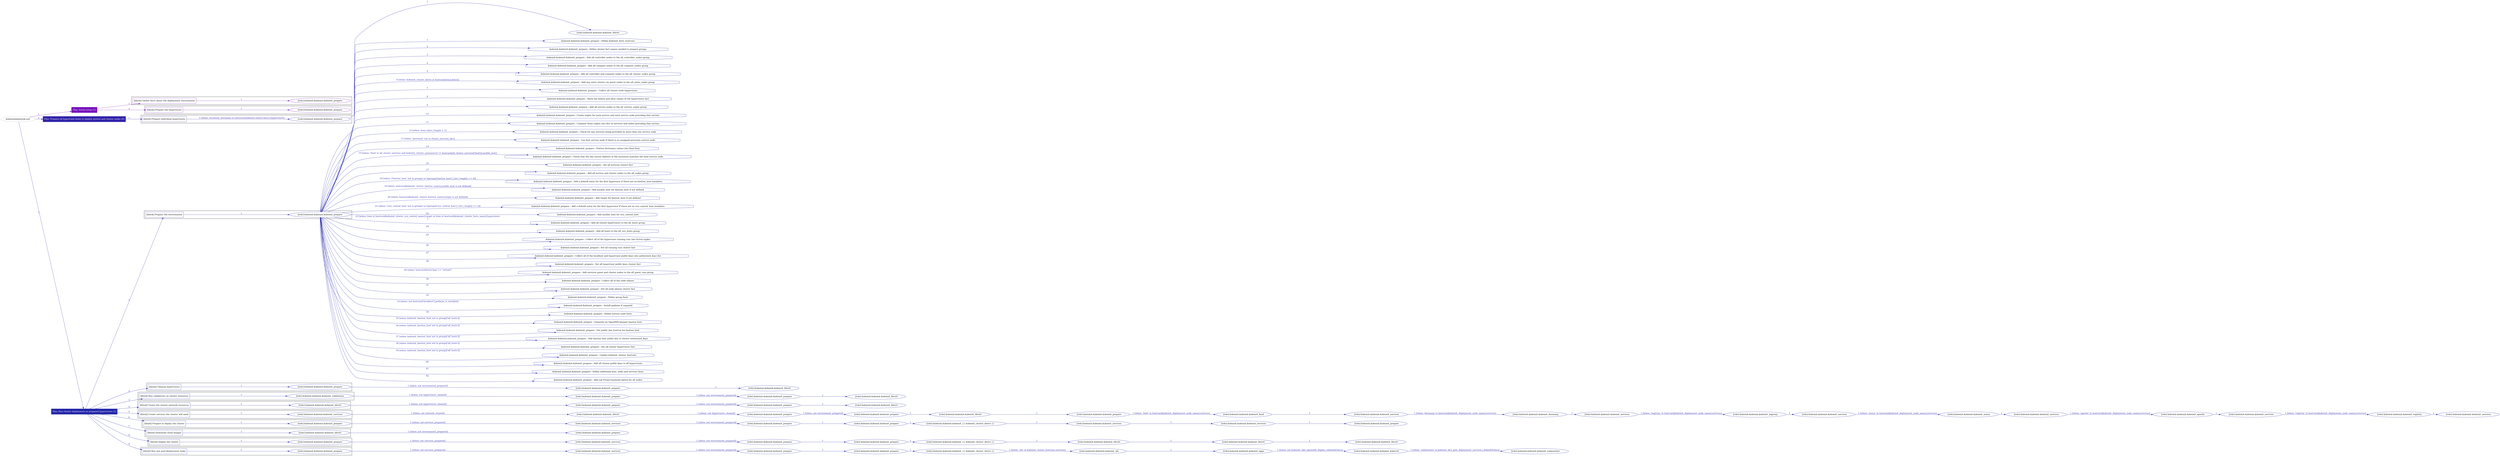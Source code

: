 digraph {
	graph [concentrate=true ordering=in rankdir=LR ratio=fill]
	edge [esep=5 sep=10]
	"kubeinit/playbook.yml" [id=root_node style=dotted]
	play_1319a808 [label="Play: Initial setup (1)" color="#7612ba" fontcolor="#ffffff" id=play_1319a808 shape=box style=filled tooltip=localhost]
	"kubeinit/playbook.yml" -> play_1319a808 [label="1 " color="#7612ba" fontcolor="#7612ba" id=edge_7b7fb2e8 labeltooltip="1 " tooltip="1 "]
	subgraph "kubeinit.kubeinit.kubeinit_prepare" {
		role_8071cbb7 [label="[role] kubeinit.kubeinit.kubeinit_prepare" color="#7612ba" id=role_8071cbb7 tooltip="kubeinit.kubeinit.kubeinit_prepare"]
	}
	subgraph "kubeinit.kubeinit.kubeinit_prepare" {
		role_ae1e32cd [label="[role] kubeinit.kubeinit.kubeinit_prepare" color="#7612ba" id=role_ae1e32cd tooltip="kubeinit.kubeinit.kubeinit_prepare"]
	}
	subgraph "Play: Initial setup (1)" {
		play_1319a808 -> block_1ba1b9a1 [label=1 color="#7612ba" fontcolor="#7612ba" id=edge_fba1a513 labeltooltip=1 tooltip=1]
		subgraph cluster_block_1ba1b9a1 {
			block_1ba1b9a1 [label="[block] Gather facts about the deployment environment" color="#7612ba" id=block_1ba1b9a1 labeltooltip="Gather facts about the deployment environment" shape=box tooltip="Gather facts about the deployment environment"]
			block_1ba1b9a1 -> role_8071cbb7 [label="1 " color="#7612ba" fontcolor="#7612ba" id=edge_543e4482 labeltooltip="1 " tooltip="1 "]
		}
		play_1319a808 -> block_7ef0c740 [label=2 color="#7612ba" fontcolor="#7612ba" id=edge_1bf41d21 labeltooltip=2 tooltip=2]
		subgraph cluster_block_7ef0c740 {
			block_7ef0c740 [label="[block] Prepare the hypervisors" color="#7612ba" id=block_7ef0c740 labeltooltip="Prepare the hypervisors" shape=box tooltip="Prepare the hypervisors"]
			block_7ef0c740 -> role_ae1e32cd [label="1 " color="#7612ba" fontcolor="#7612ba" id=edge_ebbe3a14 labeltooltip="1 " tooltip="1 "]
		}
	}
	play_2a47ecbc [label="Play: Prepare all hypervisor hosts to deploy service and cluster nodes (0)" color="#3022a9" fontcolor="#ffffff" id=play_2a47ecbc shape=box style=filled tooltip="Play: Prepare all hypervisor hosts to deploy service and cluster nodes (0)"]
	"kubeinit/playbook.yml" -> play_2a47ecbc [label="2 " color="#3022a9" fontcolor="#3022a9" id=edge_09def7c5 labeltooltip="2 " tooltip="2 "]
	subgraph "kubeinit.kubeinit.kubeinit_libvirt" {
		role_37c70c44 [label="[role] kubeinit.kubeinit.kubeinit_libvirt" color="#3022a9" id=role_37c70c44 tooltip="kubeinit.kubeinit.kubeinit_libvirt"]
	}
	subgraph "kubeinit.kubeinit.kubeinit_prepare" {
		role_19bdedc8 [label="[role] kubeinit.kubeinit.kubeinit_prepare" color="#3022a9" id=role_19bdedc8 tooltip="kubeinit.kubeinit.kubeinit_prepare"]
		role_19bdedc8 -> role_37c70c44 [label="1 " color="#3022a9" fontcolor="#3022a9" id=edge_b5334ad0 labeltooltip="1 " tooltip="1 "]
	}
	subgraph "Play: Prepare all hypervisor hosts to deploy service and cluster nodes (0)" {
		play_2a47ecbc -> block_ad4d5391 [label=1 color="#3022a9" fontcolor="#3022a9" id=edge_38ee421b labeltooltip=1 tooltip=1]
		subgraph cluster_block_ad4d5391 {
			block_ad4d5391 [label="[block] Prepare individual hypervisors" color="#3022a9" id=block_ad4d5391 labeltooltip="Prepare individual hypervisors" shape=box tooltip="Prepare individual hypervisors"]
			block_ad4d5391 -> role_19bdedc8 [label="1 [when: inventory_hostname in hostvars['kubeinit-cluster-facts'].hypervisors]" color="#3022a9" fontcolor="#3022a9" id=edge_6582ef78 labeltooltip="1 [when: inventory_hostname in hostvars['kubeinit-cluster-facts'].hypervisors]" tooltip="1 [when: inventory_hostname in hostvars['kubeinit-cluster-facts'].hypervisors]"]
		}
	}
	play_011a7e9c [label="Play: Run cluster deployment on prepared hypervisors (1)" color="#2327a9" fontcolor="#ffffff" id=play_011a7e9c shape=box style=filled tooltip=localhost]
	"kubeinit/playbook.yml" -> play_011a7e9c [label="3 " color="#2327a9" fontcolor="#2327a9" id=edge_b83847ee labeltooltip="3 " tooltip="3 "]
	subgraph "kubeinit.kubeinit.kubeinit_prepare" {
		role_57f2b332 [label="[role] kubeinit.kubeinit.kubeinit_prepare" color="#2327a9" id=role_57f2b332 tooltip="kubeinit.kubeinit.kubeinit_prepare"]
		task_b81a678d [label="kubeinit.kubeinit.kubeinit_prepare : Define kubeinit_facts_hostvars" color="#2327a9" id=task_b81a678d shape=octagon tooltip="kubeinit.kubeinit.kubeinit_prepare : Define kubeinit_facts_hostvars"]
		role_57f2b332 -> task_b81a678d [label="1 " color="#2327a9" fontcolor="#2327a9" id=edge_bea1973e labeltooltip="1 " tooltip="1 "]
		task_ff8a5462 [label="kubeinit.kubeinit.kubeinit_prepare : Define cluster fact names needed to prepare groups" color="#2327a9" id=task_ff8a5462 shape=octagon tooltip="kubeinit.kubeinit.kubeinit_prepare : Define cluster fact names needed to prepare groups"]
		role_57f2b332 -> task_ff8a5462 [label="2 " color="#2327a9" fontcolor="#2327a9" id=edge_cbf5b6ea labeltooltip="2 " tooltip="2 "]
		task_27872b46 [label="kubeinit.kubeinit.kubeinit_prepare : Add all controller nodes to the all_controller_nodes group" color="#2327a9" id=task_27872b46 shape=octagon tooltip="kubeinit.kubeinit.kubeinit_prepare : Add all controller nodes to the all_controller_nodes group"]
		role_57f2b332 -> task_27872b46 [label="3 " color="#2327a9" fontcolor="#2327a9" id=edge_91011a1b labeltooltip="3 " tooltip="3 "]
		task_9dd3e382 [label="kubeinit.kubeinit.kubeinit_prepare : Add all compute nodes to the all_compute_nodes group" color="#2327a9" id=task_9dd3e382 shape=octagon tooltip="kubeinit.kubeinit.kubeinit_prepare : Add all compute nodes to the all_compute_nodes group"]
		role_57f2b332 -> task_9dd3e382 [label="4 " color="#2327a9" fontcolor="#2327a9" id=edge_55b90600 labeltooltip="4 " tooltip="4 "]
		task_8047e617 [label="kubeinit.kubeinit.kubeinit_prepare : Add all controller and compute nodes to the all_cluster_nodes group" color="#2327a9" id=task_8047e617 shape=octagon tooltip="kubeinit.kubeinit.kubeinit_prepare : Add all controller and compute nodes to the all_cluster_nodes group"]
		role_57f2b332 -> task_8047e617 [label="5 " color="#2327a9" fontcolor="#2327a9" id=edge_5cb3e333 labeltooltip="5 " tooltip="5 "]
		task_f2bb9814 [label="kubeinit.kubeinit.kubeinit_prepare : Add any extra cluster vm guest nodes to the all_extra_nodes group" color="#2327a9" id=task_f2bb9814 shape=octagon tooltip="kubeinit.kubeinit.kubeinit_prepare : Add any extra cluster vm guest nodes to the all_extra_nodes group"]
		role_57f2b332 -> task_f2bb9814 [label="6 [when: kubeinit_cluster_distro in hostvars[item].distro]" color="#2327a9" fontcolor="#2327a9" id=edge_13913c00 labeltooltip="6 [when: kubeinit_cluster_distro in hostvars[item].distro]" tooltip="6 [when: kubeinit_cluster_distro in hostvars[item].distro]"]
		task_e1fc7e3e [label="kubeinit.kubeinit.kubeinit_prepare : Collect all cluster node hypervisors" color="#2327a9" id=task_e1fc7e3e shape=octagon tooltip="kubeinit.kubeinit.kubeinit_prepare : Collect all cluster node hypervisors"]
		role_57f2b332 -> task_e1fc7e3e [label="7 " color="#2327a9" fontcolor="#2327a9" id=edge_8a5b83e2 labeltooltip="7 " tooltip="7 "]
		task_18e83b93 [label="kubeinit.kubeinit.kubeinit_prepare : Show the before and after values of the hypervisors fact" color="#2327a9" id=task_18e83b93 shape=octagon tooltip="kubeinit.kubeinit.kubeinit_prepare : Show the before and after values of the hypervisors fact"]
		role_57f2b332 -> task_18e83b93 [label="8 " color="#2327a9" fontcolor="#2327a9" id=edge_5df072c9 labeltooltip="8 " tooltip="8 "]
		task_2cd29b33 [label="kubeinit.kubeinit.kubeinit_prepare : Add all service nodes to the all_service_nodes group" color="#2327a9" id=task_2cd29b33 shape=octagon tooltip="kubeinit.kubeinit.kubeinit_prepare : Add all service nodes to the all_service_nodes group"]
		role_57f2b332 -> task_2cd29b33 [label="9 " color="#2327a9" fontcolor="#2327a9" id=edge_1592695a labeltooltip="9 " tooltip="9 "]
		task_a9d34508 [label="kubeinit.kubeinit.kubeinit_prepare : Create tuples for each service and each service node providing that service" color="#2327a9" id=task_a9d34508 shape=octagon tooltip="kubeinit.kubeinit.kubeinit_prepare : Create tuples for each service and each service node providing that service"]
		role_57f2b332 -> task_a9d34508 [label="10 " color="#2327a9" fontcolor="#2327a9" id=edge_86be12c9 labeltooltip="10 " tooltip="10 "]
		task_24513499 [label="kubeinit.kubeinit.kubeinit_prepare : Combine those tuples into dict of services and nodes providing that service" color="#2327a9" id=task_24513499 shape=octagon tooltip="kubeinit.kubeinit.kubeinit_prepare : Combine those tuples into dict of services and nodes providing that service"]
		role_57f2b332 -> task_24513499 [label="11 " color="#2327a9" fontcolor="#2327a9" id=edge_c60589b3 labeltooltip="11 " tooltip="11 "]
		task_c7296b2a [label="kubeinit.kubeinit.kubeinit_prepare : Check for any services being provided on more than one service node" color="#2327a9" id=task_c7296b2a shape=octagon tooltip="kubeinit.kubeinit.kubeinit_prepare : Check for any services being provided on more than one service node"]
		role_57f2b332 -> task_c7296b2a [label="12 [when: item.value | length > 1]" color="#2327a9" fontcolor="#2327a9" id=edge_60d00b76 labeltooltip="12 [when: item.value | length > 1]" tooltip="12 [when: item.value | length > 1]"]
		task_cd66b910 [label="kubeinit.kubeinit.kubeinit_prepare : Use first service node if there is no assigned provision service node" color="#2327a9" id=task_cd66b910 shape=octagon tooltip="kubeinit.kubeinit.kubeinit_prepare : Use first service node if there is no assigned provision service node"]
		role_57f2b332 -> task_cd66b910 [label="13 [when: 'provision' not in cluster_services_dict]" color="#2327a9" fontcolor="#2327a9" id=edge_65595b5e labeltooltip="13 [when: 'provision' not in cluster_services_dict]" tooltip="13 [when: 'provision' not in cluster_services_dict]"]
		task_0e0e7c82 [label="kubeinit.kubeinit.kubeinit_prepare : Flatten dictionary values into final form" color="#2327a9" id=task_0e0e7c82 shape=octagon tooltip="kubeinit.kubeinit.kubeinit_prepare : Flatten dictionary values into final form"]
		role_57f2b332 -> task_0e0e7c82 [label="14 " color="#2327a9" fontcolor="#2327a9" id=edge_6d00815d labeltooltip="14 " tooltip="14 "]
		task_f2735175 [label="kubeinit.kubeinit.kubeinit_prepare : Check that the dns server address in the inventory matches the bind service node" color="#2327a9" id=task_f2735175 shape=octagon tooltip="kubeinit.kubeinit.kubeinit_prepare : Check that the dns server address in the inventory matches the bind service node"]
		role_57f2b332 -> task_f2735175 [label="15 [when: 'bind' in all_cluster_services and kubeinit_cluster_nameserver != hostvars[all_cluster_services['bind']].ansible_host]" color="#2327a9" fontcolor="#2327a9" id=edge_d91a26fa labeltooltip="15 [when: 'bind' in all_cluster_services and kubeinit_cluster_nameserver != hostvars[all_cluster_services['bind']].ansible_host]" tooltip="15 [when: 'bind' in all_cluster_services and kubeinit_cluster_nameserver != hostvars[all_cluster_services['bind']].ansible_host]"]
		task_a292c6e2 [label="kubeinit.kubeinit.kubeinit_prepare : Set all services cluster fact" color="#2327a9" id=task_a292c6e2 shape=octagon tooltip="kubeinit.kubeinit.kubeinit_prepare : Set all services cluster fact"]
		role_57f2b332 -> task_a292c6e2 [label="16 " color="#2327a9" fontcolor="#2327a9" id=edge_4e8a6b1f labeltooltip="16 " tooltip="16 "]
		task_cabe627d [label="kubeinit.kubeinit.kubeinit_prepare : Add all service and cluster nodes to the all_nodes group" color="#2327a9" id=task_cabe627d shape=octagon tooltip="kubeinit.kubeinit.kubeinit_prepare : Add all service and cluster nodes to the all_nodes group"]
		role_57f2b332 -> task_cabe627d [label="17 " color="#2327a9" fontcolor="#2327a9" id=edge_bc2ca82a labeltooltip="17 " tooltip="17 "]
		task_6ecab1e5 [label="kubeinit.kubeinit.kubeinit_prepare : Add a default entry for the first hypervisor if there are no bastion_host members" color="#2327a9" id=task_6ecab1e5 shape=octagon tooltip="kubeinit.kubeinit.kubeinit_prepare : Add a default entry for the first hypervisor if there are no bastion_host members"]
		role_57f2b332 -> task_6ecab1e5 [label="18 [when: ('bastion_host' not in groups) or ((groups['bastion_host'] | list | length) == 0)]" color="#2327a9" fontcolor="#2327a9" id=edge_cf8f5926 labeltooltip="18 [when: ('bastion_host' not in groups) or ((groups['bastion_host'] | list | length) == 0)]" tooltip="18 [when: ('bastion_host' not in groups) or ((groups['bastion_host'] | list | length) == 0)]"]
		task_65e8f04f [label="kubeinit.kubeinit.kubeinit_prepare : Add ansible_host for bastion_host if not defined" color="#2327a9" id=task_65e8f04f shape=octagon tooltip="kubeinit.kubeinit.kubeinit_prepare : Add ansible_host for bastion_host if not defined"]
		role_57f2b332 -> task_65e8f04f [label="19 [when: hostvars[kubeinit_cluster_bastion_name].ansible_host is not defined]" color="#2327a9" fontcolor="#2327a9" id=edge_78d6d900 labeltooltip="19 [when: hostvars[kubeinit_cluster_bastion_name].ansible_host is not defined]" tooltip="19 [when: hostvars[kubeinit_cluster_bastion_name].ansible_host is not defined]"]
		task_7d2b2dac [label="kubeinit.kubeinit.kubeinit_prepare : Add target for bastion_host if not defined" color="#2327a9" id=task_7d2b2dac shape=octagon tooltip="kubeinit.kubeinit.kubeinit_prepare : Add target for bastion_host if not defined"]
		role_57f2b332 -> task_7d2b2dac [label="20 [when: hostvars[kubeinit_cluster_bastion_name].target is not defined]" color="#2327a9" fontcolor="#2327a9" id=edge_49d802c4 labeltooltip="20 [when: hostvars[kubeinit_cluster_bastion_name].target is not defined]" tooltip="20 [when: hostvars[kubeinit_cluster_bastion_name].target is not defined]"]
		task_af3d0217 [label="kubeinit.kubeinit.kubeinit_prepare : Add a default entry for the first hypervisor if there are no ovn_central_host members" color="#2327a9" id=task_af3d0217 shape=octagon tooltip="kubeinit.kubeinit.kubeinit_prepare : Add a default entry for the first hypervisor if there are no ovn_central_host members"]
		role_57f2b332 -> task_af3d0217 [label="21 [when: ('ovn_central_host' not in groups) or ((groups['ovn_central_host'] | list | length) == 0)]" color="#2327a9" fontcolor="#2327a9" id=edge_2f247461 labeltooltip="21 [when: ('ovn_central_host' not in groups) or ((groups['ovn_central_host'] | list | length) == 0)]" tooltip="21 [when: ('ovn_central_host' not in groups) or ((groups['ovn_central_host'] | list | length) == 0)]"]
		task_fd1c1006 [label="kubeinit.kubeinit.kubeinit_prepare : Add ansible_host for ovn_central_host" color="#2327a9" id=task_fd1c1006 shape=octagon tooltip="kubeinit.kubeinit.kubeinit_prepare : Add ansible_host for ovn_central_host"]
		role_57f2b332 -> task_fd1c1006 [label="22 " color="#2327a9" fontcolor="#2327a9" id=edge_3c9b90d5 labeltooltip="22 " tooltip="22 "]
		task_0a10a064 [label="kubeinit.kubeinit.kubeinit_prepare : Add all cluster hypervisors to the all_hosts group" color="#2327a9" id=task_0a10a064 shape=octagon tooltip="kubeinit.kubeinit.kubeinit_prepare : Add all cluster hypervisors to the all_hosts group"]
		role_57f2b332 -> task_0a10a064 [label="23 [when: item in hostvars[kubeinit_cluster_ovn_central_name].target or item in hostvars[kubeinit_cluster_facts_name].hypervisors
]" color="#2327a9" fontcolor="#2327a9" id=edge_f3dd0c55 labeltooltip="23 [when: item in hostvars[kubeinit_cluster_ovn_central_name].target or item in hostvars[kubeinit_cluster_facts_name].hypervisors
]" tooltip="23 [when: item in hostvars[kubeinit_cluster_ovn_central_name].target or item in hostvars[kubeinit_cluster_facts_name].hypervisors
]"]
		task_b1527a48 [label="kubeinit.kubeinit.kubeinit_prepare : Add all hosts to the all_ovn_hosts group" color="#2327a9" id=task_b1527a48 shape=octagon tooltip="kubeinit.kubeinit.kubeinit_prepare : Add all hosts to the all_ovn_hosts group"]
		role_57f2b332 -> task_b1527a48 [label="24 " color="#2327a9" fontcolor="#2327a9" id=edge_980800bd labeltooltip="24 " tooltip="24 "]
		task_11d7e9a1 [label="kubeinit.kubeinit.kubeinit_prepare : Collect all of the hypervisor running vms into hv/vm tuples" color="#2327a9" id=task_11d7e9a1 shape=octagon tooltip="kubeinit.kubeinit.kubeinit_prepare : Collect all of the hypervisor running vms into hv/vm tuples"]
		role_57f2b332 -> task_11d7e9a1 [label="25 " color="#2327a9" fontcolor="#2327a9" id=edge_326806f6 labeltooltip="25 " tooltip="25 "]
		task_5185f5c4 [label="kubeinit.kubeinit.kubeinit_prepare : Set all running vms cluster fact" color="#2327a9" id=task_5185f5c4 shape=octagon tooltip="kubeinit.kubeinit.kubeinit_prepare : Set all running vms cluster fact"]
		role_57f2b332 -> task_5185f5c4 [label="26 " color="#2327a9" fontcolor="#2327a9" id=edge_5fb16da5 labeltooltip="26 " tooltip="26 "]
		task_0b5f5c2a [label="kubeinit.kubeinit.kubeinit_prepare : Collect all of the localhost and hypervisor public keys into authorized_keys list" color="#2327a9" id=task_0b5f5c2a shape=octagon tooltip="kubeinit.kubeinit.kubeinit_prepare : Collect all of the localhost and hypervisor public keys into authorized_keys list"]
		role_57f2b332 -> task_0b5f5c2a [label="27 " color="#2327a9" fontcolor="#2327a9" id=edge_cb8b3be6 labeltooltip="27 " tooltip="27 "]
		task_9ff1a3a2 [label="kubeinit.kubeinit.kubeinit_prepare : Set all hypervisor public keys cluster fact" color="#2327a9" id=task_9ff1a3a2 shape=octagon tooltip="kubeinit.kubeinit.kubeinit_prepare : Set all hypervisor public keys cluster fact"]
		role_57f2b332 -> task_9ff1a3a2 [label="28 " color="#2327a9" fontcolor="#2327a9" id=edge_20a1945b labeltooltip="28 " tooltip="28 "]
		task_bd408d54 [label="kubeinit.kubeinit.kubeinit_prepare : Add services guest and cluster nodes to the all_guest_vms group" color="#2327a9" id=task_bd408d54 shape=octagon tooltip="kubeinit.kubeinit.kubeinit_prepare : Add services guest and cluster nodes to the all_guest_vms group"]
		role_57f2b332 -> task_bd408d54 [label="29 [when: hostvars[item].type == 'virtual']" color="#2327a9" fontcolor="#2327a9" id=edge_04691af3 labeltooltip="29 [when: hostvars[item].type == 'virtual']" tooltip="29 [when: hostvars[item].type == 'virtual']"]
		task_dcdb9f98 [label="kubeinit.kubeinit.kubeinit_prepare : Collect all of the node aliases" color="#2327a9" id=task_dcdb9f98 shape=octagon tooltip="kubeinit.kubeinit.kubeinit_prepare : Collect all of the node aliases"]
		role_57f2b332 -> task_dcdb9f98 [label="30 " color="#2327a9" fontcolor="#2327a9" id=edge_849dd661 labeltooltip="30 " tooltip="30 "]
		task_e237bd52 [label="kubeinit.kubeinit.kubeinit_prepare : Set all node aliases cluster fact" color="#2327a9" id=task_e237bd52 shape=octagon tooltip="kubeinit.kubeinit.kubeinit_prepare : Set all node aliases cluster fact"]
		role_57f2b332 -> task_e237bd52 [label="31 " color="#2327a9" fontcolor="#2327a9" id=edge_15200679 labeltooltip="31 " tooltip="31 "]
		task_af3b3dd7 [label="kubeinit.kubeinit.kubeinit_prepare : Define group facts" color="#2327a9" id=task_af3b3dd7 shape=octagon tooltip="kubeinit.kubeinit.kubeinit_prepare : Define group facts"]
		role_57f2b332 -> task_af3b3dd7 [label="32 " color="#2327a9" fontcolor="#2327a9" id=edge_a018c5bb labeltooltip="32 " tooltip="32 "]
		task_248a5243 [label="kubeinit.kubeinit.kubeinit_prepare : Install podman if required" color="#2327a9" id=task_248a5243 shape=octagon tooltip="kubeinit.kubeinit.kubeinit_prepare : Install podman if required"]
		role_57f2b332 -> task_248a5243 [label="33 [when: not hostvars['localhost'].podman_is_installed]" color="#2327a9" fontcolor="#2327a9" id=edge_bab4f69c labeltooltip="33 [when: not hostvars['localhost'].podman_is_installed]" tooltip="33 [when: not hostvars['localhost'].podman_is_installed]"]
		task_52d5ddd0 [label="kubeinit.kubeinit.kubeinit_prepare : Define service node facts" color="#2327a9" id=task_52d5ddd0 shape=octagon tooltip="kubeinit.kubeinit.kubeinit_prepare : Define service node facts"]
		role_57f2b332 -> task_52d5ddd0 [label="34 " color="#2327a9" fontcolor="#2327a9" id=edge_98e934c0 labeltooltip="34 " tooltip="34 "]
		task_522eb1bd [label="kubeinit.kubeinit.kubeinit_prepare : Generate an OpenSSH keypair bastion host" color="#2327a9" id=task_522eb1bd shape=octagon tooltip="kubeinit.kubeinit.kubeinit_prepare : Generate an OpenSSH keypair bastion host"]
		role_57f2b332 -> task_522eb1bd [label="35 [when: kubeinit_bastion_host not in groups['all_hosts']]" color="#2327a9" fontcolor="#2327a9" id=edge_b9b120b2 labeltooltip="35 [when: kubeinit_bastion_host not in groups['all_hosts']]" tooltip="35 [when: kubeinit_bastion_host not in groups['all_hosts']]"]
		task_62925844 [label="kubeinit.kubeinit.kubeinit_prepare : Set public_key hostvar for bastion host" color="#2327a9" id=task_62925844 shape=octagon tooltip="kubeinit.kubeinit.kubeinit_prepare : Set public_key hostvar for bastion host"]
		role_57f2b332 -> task_62925844 [label="36 [when: kubeinit_bastion_host not in groups['all_hosts']]" color="#2327a9" fontcolor="#2327a9" id=edge_405f6eb5 labeltooltip="36 [when: kubeinit_bastion_host not in groups['all_hosts']]" tooltip="36 [when: kubeinit_bastion_host not in groups['all_hosts']]"]
		task_963dc5e6 [label="kubeinit.kubeinit.kubeinit_prepare : Add bastion host public key to cluster authorized_keys" color="#2327a9" id=task_963dc5e6 shape=octagon tooltip="kubeinit.kubeinit.kubeinit_prepare : Add bastion host public key to cluster authorized_keys"]
		role_57f2b332 -> task_963dc5e6 [label="37 [when: kubeinit_bastion_host not in groups['all_hosts']]" color="#2327a9" fontcolor="#2327a9" id=edge_e67e8496 labeltooltip="37 [when: kubeinit_bastion_host not in groups['all_hosts']]" tooltip="37 [when: kubeinit_bastion_host not in groups['all_hosts']]"]
		task_d20cd7c5 [label="kubeinit.kubeinit.kubeinit_prepare : Set all cluster hypervisors fact" color="#2327a9" id=task_d20cd7c5 shape=octagon tooltip="kubeinit.kubeinit.kubeinit_prepare : Set all cluster hypervisors fact"]
		role_57f2b332 -> task_d20cd7c5 [label="38 [when: kubeinit_bastion_host not in groups['all_hosts']]" color="#2327a9" fontcolor="#2327a9" id=edge_09fb2949 labeltooltip="38 [when: kubeinit_bastion_host not in groups['all_hosts']]" tooltip="38 [when: kubeinit_bastion_host not in groups['all_hosts']]"]
		task_aa554f04 [label="kubeinit.kubeinit.kubeinit_prepare : Update kubeinit_cluster_hostvars" color="#2327a9" id=task_aa554f04 shape=octagon tooltip="kubeinit.kubeinit.kubeinit_prepare : Update kubeinit_cluster_hostvars"]
		role_57f2b332 -> task_aa554f04 [label="39 [when: kubeinit_bastion_host not in groups['all_hosts']]" color="#2327a9" fontcolor="#2327a9" id=edge_1ef0dc4b labeltooltip="39 [when: kubeinit_bastion_host not in groups['all_hosts']]" tooltip="39 [when: kubeinit_bastion_host not in groups['all_hosts']]"]
		task_f77eaba0 [label="kubeinit.kubeinit.kubeinit_prepare : Add all cluster public keys to all hypervisors" color="#2327a9" id=task_f77eaba0 shape=octagon tooltip="kubeinit.kubeinit.kubeinit_prepare : Add all cluster public keys to all hypervisors"]
		role_57f2b332 -> task_f77eaba0 [label="40 " color="#2327a9" fontcolor="#2327a9" id=edge_c76fe534 labeltooltip="40 " tooltip="40 "]
		task_b463a0e9 [label="kubeinit.kubeinit.kubeinit_prepare : Define additional host, node and services facts" color="#2327a9" id=task_b463a0e9 shape=octagon tooltip="kubeinit.kubeinit.kubeinit_prepare : Define additional host, node and services facts"]
		role_57f2b332 -> task_b463a0e9 [label="41 " color="#2327a9" fontcolor="#2327a9" id=edge_44e29c05 labeltooltip="41 " tooltip="41 "]
		task_d5abee25 [label="kubeinit.kubeinit.kubeinit_prepare : Add ssh ProxyCommand option for all nodes" color="#2327a9" id=task_d5abee25 shape=octagon tooltip="kubeinit.kubeinit.kubeinit_prepare : Add ssh ProxyCommand option for all nodes"]
		role_57f2b332 -> task_d5abee25 [label="42 " color="#2327a9" fontcolor="#2327a9" id=edge_3d28abf9 labeltooltip="42 " tooltip="42 "]
	}
	subgraph "kubeinit.kubeinit.kubeinit_libvirt" {
		role_408e1be9 [label="[role] kubeinit.kubeinit.kubeinit_libvirt" color="#2327a9" id=role_408e1be9 tooltip="kubeinit.kubeinit.kubeinit_libvirt"]
	}
	subgraph "kubeinit.kubeinit.kubeinit_prepare" {
		role_5879bfdb [label="[role] kubeinit.kubeinit.kubeinit_prepare" color="#2327a9" id=role_5879bfdb tooltip="kubeinit.kubeinit.kubeinit_prepare"]
		role_5879bfdb -> role_408e1be9 [label="1 " color="#2327a9" fontcolor="#2327a9" id=edge_692cf92c labeltooltip="1 " tooltip="1 "]
	}
	subgraph "kubeinit.kubeinit.kubeinit_prepare" {
		role_46501e21 [label="[role] kubeinit.kubeinit.kubeinit_prepare" color="#2327a9" id=role_46501e21 tooltip="kubeinit.kubeinit.kubeinit_prepare"]
		role_46501e21 -> role_5879bfdb [label="1 [when: not environment_prepared]" color="#2327a9" fontcolor="#2327a9" id=edge_d412c40b labeltooltip="1 [when: not environment_prepared]" tooltip="1 [when: not environment_prepared]"]
	}
	subgraph "kubeinit.kubeinit.kubeinit_libvirt" {
		role_0451e017 [label="[role] kubeinit.kubeinit.kubeinit_libvirt" color="#2327a9" id=role_0451e017 tooltip="kubeinit.kubeinit.kubeinit_libvirt"]
	}
	subgraph "kubeinit.kubeinit.kubeinit_prepare" {
		role_de23367c [label="[role] kubeinit.kubeinit.kubeinit_prepare" color="#2327a9" id=role_de23367c tooltip="kubeinit.kubeinit.kubeinit_prepare"]
		role_de23367c -> role_0451e017 [label="1 " color="#2327a9" fontcolor="#2327a9" id=edge_aa4537ed labeltooltip="1 " tooltip="1 "]
	}
	subgraph "kubeinit.kubeinit.kubeinit_prepare" {
		role_9b489170 [label="[role] kubeinit.kubeinit.kubeinit_prepare" color="#2327a9" id=role_9b489170 tooltip="kubeinit.kubeinit.kubeinit_prepare"]
		role_9b489170 -> role_de23367c [label="1 [when: not environment_prepared]" color="#2327a9" fontcolor="#2327a9" id=edge_63b2446c labeltooltip="1 [when: not environment_prepared]" tooltip="1 [when: not environment_prepared]"]
	}
	subgraph "kubeinit.kubeinit.kubeinit_validations" {
		role_2c6e0316 [label="[role] kubeinit.kubeinit.kubeinit_validations" color="#2327a9" id=role_2c6e0316 tooltip="kubeinit.kubeinit.kubeinit_validations"]
		role_2c6e0316 -> role_9b489170 [label="1 [when: not hypervisors_cleaned]" color="#2327a9" fontcolor="#2327a9" id=edge_3a13b2a7 labeltooltip="1 [when: not hypervisors_cleaned]" tooltip="1 [when: not hypervisors_cleaned]"]
	}
	subgraph "kubeinit.kubeinit.kubeinit_libvirt" {
		role_862785ea [label="[role] kubeinit.kubeinit.kubeinit_libvirt" color="#2327a9" id=role_862785ea tooltip="kubeinit.kubeinit.kubeinit_libvirt"]
	}
	subgraph "kubeinit.kubeinit.kubeinit_prepare" {
		role_60d2f7df [label="[role] kubeinit.kubeinit.kubeinit_prepare" color="#2327a9" id=role_60d2f7df tooltip="kubeinit.kubeinit.kubeinit_prepare"]
		role_60d2f7df -> role_862785ea [label="1 " color="#2327a9" fontcolor="#2327a9" id=edge_ef03f44d labeltooltip="1 " tooltip="1 "]
	}
	subgraph "kubeinit.kubeinit.kubeinit_prepare" {
		role_18b731c3 [label="[role] kubeinit.kubeinit.kubeinit_prepare" color="#2327a9" id=role_18b731c3 tooltip="kubeinit.kubeinit.kubeinit_prepare"]
		role_18b731c3 -> role_60d2f7df [label="1 [when: not environment_prepared]" color="#2327a9" fontcolor="#2327a9" id=edge_87cd239a labeltooltip="1 [when: not environment_prepared]" tooltip="1 [when: not environment_prepared]"]
	}
	subgraph "kubeinit.kubeinit.kubeinit_libvirt" {
		role_b36525c8 [label="[role] kubeinit.kubeinit.kubeinit_libvirt" color="#2327a9" id=role_b36525c8 tooltip="kubeinit.kubeinit.kubeinit_libvirt"]
		role_b36525c8 -> role_18b731c3 [label="1 [when: not hypervisors_cleaned]" color="#2327a9" fontcolor="#2327a9" id=edge_5cea5737 labeltooltip="1 [when: not hypervisors_cleaned]" tooltip="1 [when: not hypervisors_cleaned]"]
	}
	subgraph "kubeinit.kubeinit.kubeinit_services" {
		role_2ba97254 [label="[role] kubeinit.kubeinit.kubeinit_services" color="#2327a9" id=role_2ba97254 tooltip="kubeinit.kubeinit.kubeinit_services"]
	}
	subgraph "kubeinit.kubeinit.kubeinit_registry" {
		role_1bedbbee [label="[role] kubeinit.kubeinit.kubeinit_registry" color="#2327a9" id=role_1bedbbee tooltip="kubeinit.kubeinit.kubeinit_registry"]
		role_1bedbbee -> role_2ba97254 [label="1 " color="#2327a9" fontcolor="#2327a9" id=edge_a48395b5 labeltooltip="1 " tooltip="1 "]
	}
	subgraph "kubeinit.kubeinit.kubeinit_services" {
		role_643bdd44 [label="[role] kubeinit.kubeinit.kubeinit_services" color="#2327a9" id=role_643bdd44 tooltip="kubeinit.kubeinit.kubeinit_services"]
		role_643bdd44 -> role_1bedbbee [label="1 [when: 'registry' in hostvars[kubeinit_deployment_node_name].services]" color="#2327a9" fontcolor="#2327a9" id=edge_ed5b71a4 labeltooltip="1 [when: 'registry' in hostvars[kubeinit_deployment_node_name].services]" tooltip="1 [when: 'registry' in hostvars[kubeinit_deployment_node_name].services]"]
	}
	subgraph "kubeinit.kubeinit.kubeinit_apache" {
		role_122d078f [label="[role] kubeinit.kubeinit.kubeinit_apache" color="#2327a9" id=role_122d078f tooltip="kubeinit.kubeinit.kubeinit_apache"]
		role_122d078f -> role_643bdd44 [label="1 " color="#2327a9" fontcolor="#2327a9" id=edge_f548e5ae labeltooltip="1 " tooltip="1 "]
	}
	subgraph "kubeinit.kubeinit.kubeinit_services" {
		role_f56f4c15 [label="[role] kubeinit.kubeinit.kubeinit_services" color="#2327a9" id=role_f56f4c15 tooltip="kubeinit.kubeinit.kubeinit_services"]
		role_f56f4c15 -> role_122d078f [label="1 [when: 'apache' in hostvars[kubeinit_deployment_node_name].services]" color="#2327a9" fontcolor="#2327a9" id=edge_0bd7b104 labeltooltip="1 [when: 'apache' in hostvars[kubeinit_deployment_node_name].services]" tooltip="1 [when: 'apache' in hostvars[kubeinit_deployment_node_name].services]"]
	}
	subgraph "kubeinit.kubeinit.kubeinit_nexus" {
		role_46e8ee08 [label="[role] kubeinit.kubeinit.kubeinit_nexus" color="#2327a9" id=role_46e8ee08 tooltip="kubeinit.kubeinit.kubeinit_nexus"]
		role_46e8ee08 -> role_f56f4c15 [label="1 " color="#2327a9" fontcolor="#2327a9" id=edge_848fff0b labeltooltip="1 " tooltip="1 "]
	}
	subgraph "kubeinit.kubeinit.kubeinit_services" {
		role_9c17ce02 [label="[role] kubeinit.kubeinit.kubeinit_services" color="#2327a9" id=role_9c17ce02 tooltip="kubeinit.kubeinit.kubeinit_services"]
		role_9c17ce02 -> role_46e8ee08 [label="1 [when: 'nexus' in hostvars[kubeinit_deployment_node_name].services]" color="#2327a9" fontcolor="#2327a9" id=edge_f85d6e9f labeltooltip="1 [when: 'nexus' in hostvars[kubeinit_deployment_node_name].services]" tooltip="1 [when: 'nexus' in hostvars[kubeinit_deployment_node_name].services]"]
	}
	subgraph "kubeinit.kubeinit.kubeinit_haproxy" {
		role_a8580038 [label="[role] kubeinit.kubeinit.kubeinit_haproxy" color="#2327a9" id=role_a8580038 tooltip="kubeinit.kubeinit.kubeinit_haproxy"]
		role_a8580038 -> role_9c17ce02 [label="1 " color="#2327a9" fontcolor="#2327a9" id=edge_0cbdae01 labeltooltip="1 " tooltip="1 "]
	}
	subgraph "kubeinit.kubeinit.kubeinit_services" {
		role_bfe6c14f [label="[role] kubeinit.kubeinit.kubeinit_services" color="#2327a9" id=role_bfe6c14f tooltip="kubeinit.kubeinit.kubeinit_services"]
		role_bfe6c14f -> role_a8580038 [label="1 [when: 'haproxy' in hostvars[kubeinit_deployment_node_name].services]" color="#2327a9" fontcolor="#2327a9" id=edge_c9d1dd0f labeltooltip="1 [when: 'haproxy' in hostvars[kubeinit_deployment_node_name].services]" tooltip="1 [when: 'haproxy' in hostvars[kubeinit_deployment_node_name].services]"]
	}
	subgraph "kubeinit.kubeinit.kubeinit_dnsmasq" {
		role_f3ad4454 [label="[role] kubeinit.kubeinit.kubeinit_dnsmasq" color="#2327a9" id=role_f3ad4454 tooltip="kubeinit.kubeinit.kubeinit_dnsmasq"]
		role_f3ad4454 -> role_bfe6c14f [label="1 " color="#2327a9" fontcolor="#2327a9" id=edge_336e5210 labeltooltip="1 " tooltip="1 "]
	}
	subgraph "kubeinit.kubeinit.kubeinit_services" {
		role_56bc9858 [label="[role] kubeinit.kubeinit.kubeinit_services" color="#2327a9" id=role_56bc9858 tooltip="kubeinit.kubeinit.kubeinit_services"]
		role_56bc9858 -> role_f3ad4454 [label="1 [when: 'dnsmasq' in hostvars[kubeinit_deployment_node_name].services]" color="#2327a9" fontcolor="#2327a9" id=edge_ba35597b labeltooltip="1 [when: 'dnsmasq' in hostvars[kubeinit_deployment_node_name].services]" tooltip="1 [when: 'dnsmasq' in hostvars[kubeinit_deployment_node_name].services]"]
	}
	subgraph "kubeinit.kubeinit.kubeinit_bind" {
		role_7c2c6079 [label="[role] kubeinit.kubeinit.kubeinit_bind" color="#2327a9" id=role_7c2c6079 tooltip="kubeinit.kubeinit.kubeinit_bind"]
		role_7c2c6079 -> role_56bc9858 [label="1 " color="#2327a9" fontcolor="#2327a9" id=edge_bf454c41 labeltooltip="1 " tooltip="1 "]
	}
	subgraph "kubeinit.kubeinit.kubeinit_prepare" {
		role_e5d795dc [label="[role] kubeinit.kubeinit.kubeinit_prepare" color="#2327a9" id=role_e5d795dc tooltip="kubeinit.kubeinit.kubeinit_prepare"]
		role_e5d795dc -> role_7c2c6079 [label="1 [when: 'bind' in hostvars[kubeinit_deployment_node_name].services]" color="#2327a9" fontcolor="#2327a9" id=edge_c5ca510a labeltooltip="1 [when: 'bind' in hostvars[kubeinit_deployment_node_name].services]" tooltip="1 [when: 'bind' in hostvars[kubeinit_deployment_node_name].services]"]
	}
	subgraph "kubeinit.kubeinit.kubeinit_libvirt" {
		role_31178265 [label="[role] kubeinit.kubeinit.kubeinit_libvirt" color="#2327a9" id=role_31178265 tooltip="kubeinit.kubeinit.kubeinit_libvirt"]
		role_31178265 -> role_e5d795dc [label="1 " color="#2327a9" fontcolor="#2327a9" id=edge_e9ec0902 labeltooltip="1 " tooltip="1 "]
	}
	subgraph "kubeinit.kubeinit.kubeinit_prepare" {
		role_4d02b6ac [label="[role] kubeinit.kubeinit.kubeinit_prepare" color="#2327a9" id=role_4d02b6ac tooltip="kubeinit.kubeinit.kubeinit_prepare"]
		role_4d02b6ac -> role_31178265 [label="1 " color="#2327a9" fontcolor="#2327a9" id=edge_bb667d36 labeltooltip="1 " tooltip="1 "]
	}
	subgraph "kubeinit.kubeinit.kubeinit_prepare" {
		role_2638ac43 [label="[role] kubeinit.kubeinit.kubeinit_prepare" color="#2327a9" id=role_2638ac43 tooltip="kubeinit.kubeinit.kubeinit_prepare"]
		role_2638ac43 -> role_4d02b6ac [label="1 [when: not environment_prepared]" color="#2327a9" fontcolor="#2327a9" id=edge_98184015 labeltooltip="1 [when: not environment_prepared]" tooltip="1 [when: not environment_prepared]"]
	}
	subgraph "kubeinit.kubeinit.kubeinit_libvirt" {
		role_9e0327b5 [label="[role] kubeinit.kubeinit.kubeinit_libvirt" color="#2327a9" id=role_9e0327b5 tooltip="kubeinit.kubeinit.kubeinit_libvirt"]
		role_9e0327b5 -> role_2638ac43 [label="1 [when: not hypervisors_cleaned]" color="#2327a9" fontcolor="#2327a9" id=edge_5226d0c5 labeltooltip="1 [when: not hypervisors_cleaned]" tooltip="1 [when: not hypervisors_cleaned]"]
	}
	subgraph "kubeinit.kubeinit.kubeinit_services" {
		role_f662da86 [label="[role] kubeinit.kubeinit.kubeinit_services" color="#2327a9" id=role_f662da86 tooltip="kubeinit.kubeinit.kubeinit_services"]
		role_f662da86 -> role_9e0327b5 [label="1 [when: not network_created]" color="#2327a9" fontcolor="#2327a9" id=edge_60eacca3 labeltooltip="1 [when: not network_created]" tooltip="1 [when: not network_created]"]
	}
	subgraph "kubeinit.kubeinit.kubeinit_prepare" {
		role_a3838fc9 [label="[role] kubeinit.kubeinit.kubeinit_prepare" color="#2327a9" id=role_a3838fc9 tooltip="kubeinit.kubeinit.kubeinit_prepare"]
	}
	subgraph "kubeinit.kubeinit.kubeinit_services" {
		role_fe4301b2 [label="[role] kubeinit.kubeinit.kubeinit_services" color="#2327a9" id=role_fe4301b2 tooltip="kubeinit.kubeinit.kubeinit_services"]
		role_fe4301b2 -> role_a3838fc9 [label="1 " color="#2327a9" fontcolor="#2327a9" id=edge_c5c897b5 labeltooltip="1 " tooltip="1 "]
	}
	subgraph "kubeinit.kubeinit.kubeinit_services" {
		role_eacd92ad [label="[role] kubeinit.kubeinit.kubeinit_services" color="#2327a9" id=role_eacd92ad tooltip="kubeinit.kubeinit.kubeinit_services"]
		role_eacd92ad -> role_fe4301b2 [label="1 " color="#2327a9" fontcolor="#2327a9" id=edge_a465ef81 labeltooltip="1 " tooltip="1 "]
	}
	subgraph "kubeinit.kubeinit.kubeinit_{{ kubeinit_cluster_distro }}" {
		role_ba4b8f39 [label="[role] kubeinit.kubeinit.kubeinit_{{ kubeinit_cluster_distro }}" color="#2327a9" id=role_ba4b8f39 tooltip="kubeinit.kubeinit.kubeinit_{{ kubeinit_cluster_distro }}"]
		role_ba4b8f39 -> role_eacd92ad [label="1 " color="#2327a9" fontcolor="#2327a9" id=edge_45040a92 labeltooltip="1 " tooltip="1 "]
	}
	subgraph "kubeinit.kubeinit.kubeinit_prepare" {
		role_338ceb59 [label="[role] kubeinit.kubeinit.kubeinit_prepare" color="#2327a9" id=role_338ceb59 tooltip="kubeinit.kubeinit.kubeinit_prepare"]
		role_338ceb59 -> role_ba4b8f39 [label="1 " color="#2327a9" fontcolor="#2327a9" id=edge_c6a5cc69 labeltooltip="1 " tooltip="1 "]
	}
	subgraph "kubeinit.kubeinit.kubeinit_prepare" {
		role_9cd9c1e4 [label="[role] kubeinit.kubeinit.kubeinit_prepare" color="#2327a9" id=role_9cd9c1e4 tooltip="kubeinit.kubeinit.kubeinit_prepare"]
		role_9cd9c1e4 -> role_338ceb59 [label="1 " color="#2327a9" fontcolor="#2327a9" id=edge_e210f02e labeltooltip="1 " tooltip="1 "]
	}
	subgraph "kubeinit.kubeinit.kubeinit_services" {
		role_6b85311a [label="[role] kubeinit.kubeinit.kubeinit_services" color="#2327a9" id=role_6b85311a tooltip="kubeinit.kubeinit.kubeinit_services"]
		role_6b85311a -> role_9cd9c1e4 [label="1 [when: not environment_prepared]" color="#2327a9" fontcolor="#2327a9" id=edge_344298aa labeltooltip="1 [when: not environment_prepared]" tooltip="1 [when: not environment_prepared]"]
	}
	subgraph "kubeinit.kubeinit.kubeinit_prepare" {
		role_26309414 [label="[role] kubeinit.kubeinit.kubeinit_prepare" color="#2327a9" id=role_26309414 tooltip="kubeinit.kubeinit.kubeinit_prepare"]
		role_26309414 -> role_6b85311a [label="1 [when: not services_prepared]" color="#2327a9" fontcolor="#2327a9" id=edge_a1040604 labeltooltip="1 [when: not services_prepared]" tooltip="1 [when: not services_prepared]"]
	}
	subgraph "kubeinit.kubeinit.kubeinit_prepare" {
		role_e2cc1246 [label="[role] kubeinit.kubeinit.kubeinit_prepare" color="#2327a9" id=role_e2cc1246 tooltip="kubeinit.kubeinit.kubeinit_prepare"]
	}
	subgraph "kubeinit.kubeinit.kubeinit_libvirt" {
		role_62dbecde [label="[role] kubeinit.kubeinit.kubeinit_libvirt" color="#2327a9" id=role_62dbecde tooltip="kubeinit.kubeinit.kubeinit_libvirt"]
		role_62dbecde -> role_e2cc1246 [label="1 [when: not environment_prepared]" color="#2327a9" fontcolor="#2327a9" id=edge_76cc5e1f labeltooltip="1 [when: not environment_prepared]" tooltip="1 [when: not environment_prepared]"]
	}
	subgraph "kubeinit.kubeinit.kubeinit_libvirt" {
		role_40f402fe [label="[role] kubeinit.kubeinit.kubeinit_libvirt" color="#2327a9" id=role_40f402fe tooltip="kubeinit.kubeinit.kubeinit_libvirt"]
	}
	subgraph "kubeinit.kubeinit.kubeinit_libvirt" {
		role_4d1992ac [label="[role] kubeinit.kubeinit.kubeinit_libvirt" color="#2327a9" id=role_4d1992ac tooltip="kubeinit.kubeinit.kubeinit_libvirt"]
		role_4d1992ac -> role_40f402fe [label="1 " color="#2327a9" fontcolor="#2327a9" id=edge_02dd2f12 labeltooltip="1 " tooltip="1 "]
	}
	subgraph "kubeinit.kubeinit.kubeinit_libvirt" {
		role_2f09d22d [label="[role] kubeinit.kubeinit.kubeinit_libvirt" color="#2327a9" id=role_2f09d22d tooltip="kubeinit.kubeinit.kubeinit_libvirt"]
		role_2f09d22d -> role_4d1992ac [label="1 " color="#2327a9" fontcolor="#2327a9" id=edge_3a6f409b labeltooltip="1 " tooltip="1 "]
	}
	subgraph "kubeinit.kubeinit.kubeinit_{{ kubeinit_cluster_distro }}" {
		role_ba11ef7f [label="[role] kubeinit.kubeinit.kubeinit_{{ kubeinit_cluster_distro }}" color="#2327a9" id=role_ba11ef7f tooltip="kubeinit.kubeinit.kubeinit_{{ kubeinit_cluster_distro }}"]
		role_ba11ef7f -> role_2f09d22d [label="1 " color="#2327a9" fontcolor="#2327a9" id=edge_8f365aa2 labeltooltip="1 " tooltip="1 "]
	}
	subgraph "kubeinit.kubeinit.kubeinit_prepare" {
		role_62d14f47 [label="[role] kubeinit.kubeinit.kubeinit_prepare" color="#2327a9" id=role_62d14f47 tooltip="kubeinit.kubeinit.kubeinit_prepare"]
		role_62d14f47 -> role_ba11ef7f [label="1 " color="#2327a9" fontcolor="#2327a9" id=edge_3fc7c39b labeltooltip="1 " tooltip="1 "]
	}
	subgraph "kubeinit.kubeinit.kubeinit_prepare" {
		role_e96e75d3 [label="[role] kubeinit.kubeinit.kubeinit_prepare" color="#2327a9" id=role_e96e75d3 tooltip="kubeinit.kubeinit.kubeinit_prepare"]
		role_e96e75d3 -> role_62d14f47 [label="1 " color="#2327a9" fontcolor="#2327a9" id=edge_9dc1d909 labeltooltip="1 " tooltip="1 "]
	}
	subgraph "kubeinit.kubeinit.kubeinit_services" {
		role_755b4fff [label="[role] kubeinit.kubeinit.kubeinit_services" color="#2327a9" id=role_755b4fff tooltip="kubeinit.kubeinit.kubeinit_services"]
		role_755b4fff -> role_e96e75d3 [label="1 [when: not environment_prepared]" color="#2327a9" fontcolor="#2327a9" id=edge_315b3a1a labeltooltip="1 [when: not environment_prepared]" tooltip="1 [when: not environment_prepared]"]
	}
	subgraph "kubeinit.kubeinit.kubeinit_prepare" {
		role_6cdadc10 [label="[role] kubeinit.kubeinit.kubeinit_prepare" color="#2327a9" id=role_6cdadc10 tooltip="kubeinit.kubeinit.kubeinit_prepare"]
		role_6cdadc10 -> role_755b4fff [label="1 [when: not services_prepared]" color="#2327a9" fontcolor="#2327a9" id=edge_a6369950 labeltooltip="1 [when: not services_prepared]" tooltip="1 [when: not services_prepared]"]
	}
	subgraph "kubeinit.kubeinit.kubeinit_submariner" {
		role_b3055e6e [label="[role] kubeinit.kubeinit.kubeinit_submariner" color="#2327a9" id=role_b3055e6e tooltip="kubeinit.kubeinit.kubeinit_submariner"]
	}
	subgraph "kubeinit.kubeinit.kubeinit_kubevirt" {
		role_bda307a5 [label="[role] kubeinit.kubeinit.kubeinit_kubevirt" color="#2327a9" id=role_bda307a5 tooltip="kubeinit.kubeinit.kubeinit_kubevirt"]
		role_bda307a5 -> role_b3055e6e [label="1 [when: 'submariner' in kubeinit_fact_post_deployment_services | default(False)]" color="#2327a9" fontcolor="#2327a9" id=edge_53ffdb6c labeltooltip="1 [when: 'submariner' in kubeinit_fact_post_deployment_services | default(False)]" tooltip="1 [when: 'submariner' in kubeinit_fact_post_deployment_services | default(False)]"]
	}
	subgraph "kubeinit.kubeinit.kubeinit_apps" {
		role_d87fdbcd [label="[role] kubeinit.kubeinit.kubeinit_apps" color="#2327a9" id=role_d87fdbcd tooltip="kubeinit.kubeinit.kubeinit_apps"]
		role_d87fdbcd -> role_bda307a5 [label="1 [when: not kubeinit_okd_openshift_deploy | default(False)]" color="#2327a9" fontcolor="#2327a9" id=edge_1a38d4a7 labeltooltip="1 [when: not kubeinit_okd_openshift_deploy | default(False)]" tooltip="1 [when: not kubeinit_okd_openshift_deploy | default(False)]"]
	}
	subgraph "kubeinit.kubeinit.kubeinit_nfs" {
		role_c7b9552f [label="[role] kubeinit.kubeinit.kubeinit_nfs" color="#2327a9" id=role_c7b9552f tooltip="kubeinit.kubeinit.kubeinit_nfs"]
		role_c7b9552f -> role_d87fdbcd [label="1 " color="#2327a9" fontcolor="#2327a9" id=edge_1a90b08f labeltooltip="1 " tooltip="1 "]
	}
	subgraph "kubeinit.kubeinit.kubeinit_{{ kubeinit_cluster_distro }}" {
		role_16a735ec [label="[role] kubeinit.kubeinit.kubeinit_{{ kubeinit_cluster_distro }}" color="#2327a9" id=role_16a735ec tooltip="kubeinit.kubeinit.kubeinit_{{ kubeinit_cluster_distro }}"]
		role_16a735ec -> role_c7b9552f [label="1 [when: 'nfs' in kubeinit_cluster_hostvars.services]" color="#2327a9" fontcolor="#2327a9" id=edge_d60161e7 labeltooltip="1 [when: 'nfs' in kubeinit_cluster_hostvars.services]" tooltip="1 [when: 'nfs' in kubeinit_cluster_hostvars.services]"]
	}
	subgraph "kubeinit.kubeinit.kubeinit_prepare" {
		role_9c0ebf8e [label="[role] kubeinit.kubeinit.kubeinit_prepare" color="#2327a9" id=role_9c0ebf8e tooltip="kubeinit.kubeinit.kubeinit_prepare"]
		role_9c0ebf8e -> role_16a735ec [label="1 " color="#2327a9" fontcolor="#2327a9" id=edge_4ba70814 labeltooltip="1 " tooltip="1 "]
	}
	subgraph "kubeinit.kubeinit.kubeinit_prepare" {
		role_621b75f7 [label="[role] kubeinit.kubeinit.kubeinit_prepare" color="#2327a9" id=role_621b75f7 tooltip="kubeinit.kubeinit.kubeinit_prepare"]
		role_621b75f7 -> role_9c0ebf8e [label="1 " color="#2327a9" fontcolor="#2327a9" id=edge_9fbca413 labeltooltip="1 " tooltip="1 "]
	}
	subgraph "kubeinit.kubeinit.kubeinit_services" {
		role_7fe278a3 [label="[role] kubeinit.kubeinit.kubeinit_services" color="#2327a9" id=role_7fe278a3 tooltip="kubeinit.kubeinit.kubeinit_services"]
		role_7fe278a3 -> role_621b75f7 [label="1 [when: not environment_prepared]" color="#2327a9" fontcolor="#2327a9" id=edge_999ce20c labeltooltip="1 [when: not environment_prepared]" tooltip="1 [when: not environment_prepared]"]
	}
	subgraph "kubeinit.kubeinit.kubeinit_prepare" {
		role_d793840a [label="[role] kubeinit.kubeinit.kubeinit_prepare" color="#2327a9" id=role_d793840a tooltip="kubeinit.kubeinit.kubeinit_prepare"]
		role_d793840a -> role_7fe278a3 [label="1 [when: not services_prepared]" color="#2327a9" fontcolor="#2327a9" id=edge_21bf31b6 labeltooltip="1 [when: not services_prepared]" tooltip="1 [when: not services_prepared]"]
	}
	subgraph "Play: Run cluster deployment on prepared hypervisors (1)" {
		play_011a7e9c -> block_7cdc04ef [label=1 color="#2327a9" fontcolor="#2327a9" id=edge_1b96b002 labeltooltip=1 tooltip=1]
		subgraph cluster_block_7cdc04ef {
			block_7cdc04ef [label="[block] Prepare the environment" color="#2327a9" id=block_7cdc04ef labeltooltip="Prepare the environment" shape=box tooltip="Prepare the environment"]
			block_7cdc04ef -> role_57f2b332 [label="1 " color="#2327a9" fontcolor="#2327a9" id=edge_295e79da labeltooltip="1 " tooltip="1 "]
		}
		play_011a7e9c -> block_62b7034c [label=2 color="#2327a9" fontcolor="#2327a9" id=edge_7fbd29ba labeltooltip=2 tooltip=2]
		subgraph cluster_block_62b7034c {
			block_62b7034c [label="[block] Cleanup hypervisors" color="#2327a9" id=block_62b7034c labeltooltip="Cleanup hypervisors" shape=box tooltip="Cleanup hypervisors"]
			block_62b7034c -> role_46501e21 [label="1 " color="#2327a9" fontcolor="#2327a9" id=edge_6ad3b6af labeltooltip="1 " tooltip="1 "]
		}
		play_011a7e9c -> block_2df7bbf1 [label=3 color="#2327a9" fontcolor="#2327a9" id=edge_94a57872 labeltooltip=3 tooltip=3]
		subgraph cluster_block_2df7bbf1 {
			block_2df7bbf1 [label="[block] Run validations on cluster resources" color="#2327a9" id=block_2df7bbf1 labeltooltip="Run validations on cluster resources" shape=box tooltip="Run validations on cluster resources"]
			block_2df7bbf1 -> role_2c6e0316 [label="1 " color="#2327a9" fontcolor="#2327a9" id=edge_2b566230 labeltooltip="1 " tooltip="1 "]
		}
		play_011a7e9c -> block_e85002cc [label=4 color="#2327a9" fontcolor="#2327a9" id=edge_4ef0aa8e labeltooltip=4 tooltip=4]
		subgraph cluster_block_e85002cc {
			block_e85002cc [label="[block] Create the cluster network resources" color="#2327a9" id=block_e85002cc labeltooltip="Create the cluster network resources" shape=box tooltip="Create the cluster network resources"]
			block_e85002cc -> role_b36525c8 [label="1 " color="#2327a9" fontcolor="#2327a9" id=edge_fd8f6f33 labeltooltip="1 " tooltip="1 "]
		}
		play_011a7e9c -> block_c8def93f [label=5 color="#2327a9" fontcolor="#2327a9" id=edge_343b717f labeltooltip=5 tooltip=5]
		subgraph cluster_block_c8def93f {
			block_c8def93f [label="[block] Create services the cluster will need" color="#2327a9" id=block_c8def93f labeltooltip="Create services the cluster will need" shape=box tooltip="Create services the cluster will need"]
			block_c8def93f -> role_f662da86 [label="1 " color="#2327a9" fontcolor="#2327a9" id=edge_5768dfba labeltooltip="1 " tooltip="1 "]
		}
		play_011a7e9c -> block_87d3d5d0 [label=6 color="#2327a9" fontcolor="#2327a9" id=edge_add07b70 labeltooltip=6 tooltip=6]
		subgraph cluster_block_87d3d5d0 {
			block_87d3d5d0 [label="[block] Prepare to deploy the cluster" color="#2327a9" id=block_87d3d5d0 labeltooltip="Prepare to deploy the cluster" shape=box tooltip="Prepare to deploy the cluster"]
			block_87d3d5d0 -> role_26309414 [label="1 " color="#2327a9" fontcolor="#2327a9" id=edge_91d725a1 labeltooltip="1 " tooltip="1 "]
		}
		play_011a7e9c -> block_cdd2e26b [label=7 color="#2327a9" fontcolor="#2327a9" id=edge_2ba2e561 labeltooltip=7 tooltip=7]
		subgraph cluster_block_cdd2e26b {
			block_cdd2e26b [label="[block] Download cloud images" color="#2327a9" id=block_cdd2e26b labeltooltip="Download cloud images" shape=box tooltip="Download cloud images"]
			block_cdd2e26b -> role_62dbecde [label="1 " color="#2327a9" fontcolor="#2327a9" id=edge_f87521df labeltooltip="1 " tooltip="1 "]
		}
		play_011a7e9c -> block_67427256 [label=8 color="#2327a9" fontcolor="#2327a9" id=edge_dd563d57 labeltooltip=8 tooltip=8]
		subgraph cluster_block_67427256 {
			block_67427256 [label="[block] Deploy the cluster" color="#2327a9" id=block_67427256 labeltooltip="Deploy the cluster" shape=box tooltip="Deploy the cluster"]
			block_67427256 -> role_6cdadc10 [label="1 " color="#2327a9" fontcolor="#2327a9" id=edge_b96c4a53 labeltooltip="1 " tooltip="1 "]
		}
		play_011a7e9c -> block_022797ef [label=9 color="#2327a9" fontcolor="#2327a9" id=edge_f88f03fe labeltooltip=9 tooltip=9]
		subgraph cluster_block_022797ef {
			block_022797ef [label="[block] Run any post-deployment tasks" color="#2327a9" id=block_022797ef labeltooltip="Run any post-deployment tasks" shape=box tooltip="Run any post-deployment tasks"]
			block_022797ef -> role_d793840a [label="1 " color="#2327a9" fontcolor="#2327a9" id=edge_fd4934f9 labeltooltip="1 " tooltip="1 "]
		}
	}
}
